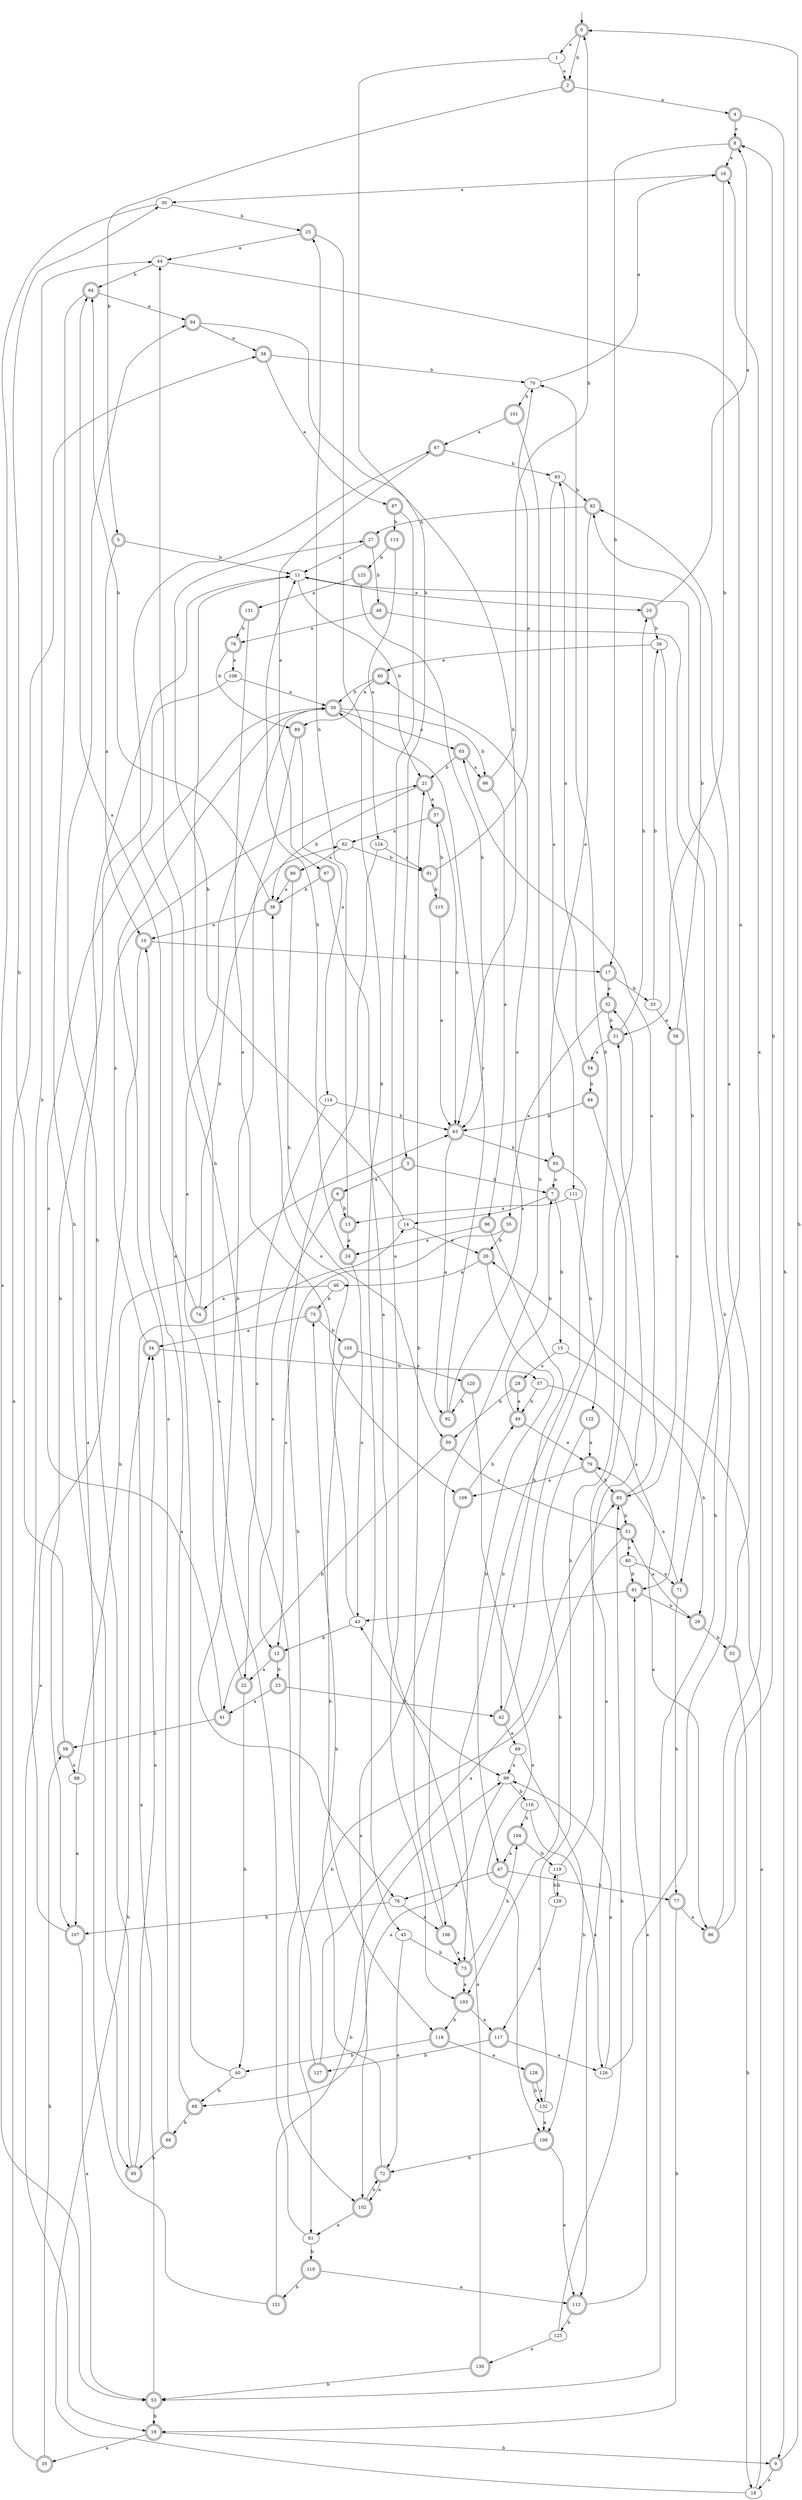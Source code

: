 digraph RandomDFA {
  __start0 [label="", shape=none];
  __start0 -> 0 [label=""];
  0 [shape=circle] [shape=doublecircle]
  0 -> 1 [label="a"]
  0 -> 2 [label="b"]
  1
  1 -> 2 [label="a"]
  1 -> 3 [label="b"]
  2 [shape=doublecircle]
  2 -> 4 [label="a"]
  2 -> 5 [label="b"]
  3 [shape=doublecircle]
  3 -> 6 [label="a"]
  3 -> 7 [label="b"]
  4 [shape=doublecircle]
  4 -> 8 [label="a"]
  4 -> 9 [label="b"]
  5 [shape=doublecircle]
  5 -> 10 [label="a"]
  5 -> 11 [label="b"]
  6 [shape=doublecircle]
  6 -> 12 [label="a"]
  6 -> 13 [label="b"]
  7 [shape=doublecircle]
  7 -> 14 [label="a"]
  7 -> 15 [label="b"]
  8 [shape=doublecircle]
  8 -> 16 [label="a"]
  8 -> 17 [label="b"]
  9 [shape=doublecircle]
  9 -> 18 [label="a"]
  9 -> 0 [label="b"]
  10 [shape=doublecircle]
  10 -> 19 [label="a"]
  10 -> 17 [label="b"]
  11
  11 -> 20 [label="a"]
  11 -> 21 [label="b"]
  12 [shape=doublecircle]
  12 -> 22 [label="a"]
  12 -> 23 [label="b"]
  13 [shape=doublecircle]
  13 -> 24 [label="a"]
  13 -> 25 [label="b"]
  14
  14 -> 26 [label="a"]
  14 -> 27 [label="b"]
  15
  15 -> 28 [label="a"]
  15 -> 29 [label="b"]
  16 [shape=doublecircle]
  16 -> 30 [label="a"]
  16 -> 31 [label="b"]
  17 [shape=doublecircle]
  17 -> 32 [label="a"]
  17 -> 33 [label="b"]
  18
  18 -> 26 [label="a"]
  18 -> 34 [label="b"]
  19 [shape=doublecircle]
  19 -> 35 [label="a"]
  19 -> 9 [label="b"]
  20 [shape=doublecircle]
  20 -> 8 [label="a"]
  20 -> 36 [label="b"]
  21 [shape=doublecircle]
  21 -> 37 [label="a"]
  21 -> 38 [label="b"]
  22 [shape=doublecircle]
  22 -> 39 [label="a"]
  22 -> 40 [label="b"]
  23 [shape=doublecircle]
  23 -> 41 [label="a"]
  23 -> 42 [label="b"]
  24 [shape=doublecircle]
  24 -> 43 [label="a"]
  24 -> 11 [label="b"]
  25 [shape=doublecircle]
  25 -> 44 [label="a"]
  25 -> 45 [label="b"]
  26 [shape=doublecircle]
  26 -> 46 [label="a"]
  26 -> 47 [label="b"]
  27 [shape=doublecircle]
  27 -> 11 [label="a"]
  27 -> 48 [label="b"]
  28 [shape=doublecircle]
  28 -> 49 [label="a"]
  28 -> 50 [label="b"]
  29 [shape=doublecircle]
  29 -> 51 [label="a"]
  29 -> 52 [label="b"]
  30
  30 -> 53 [label="a"]
  30 -> 25 [label="b"]
  31 [shape=doublecircle]
  31 -> 54 [label="a"]
  31 -> 20 [label="b"]
  32 [shape=doublecircle]
  32 -> 55 [label="a"]
  32 -> 31 [label="b"]
  33
  33 -> 56 [label="a"]
  33 -> 36 [label="b"]
  34 [shape=doublecircle]
  34 -> 21 [label="a"]
  34 -> 57 [label="b"]
  35 [shape=doublecircle]
  35 -> 58 [label="a"]
  35 -> 59 [label="b"]
  36
  36 -> 60 [label="a"]
  36 -> 61 [label="b"]
  37 [shape=doublecircle]
  37 -> 62 [label="a"]
  37 -> 63 [label="b"]
  38 [shape=doublecircle]
  38 -> 10 [label="a"]
  38 -> 64 [label="b"]
  39 [shape=doublecircle]
  39 -> 65 [label="a"]
  39 -> 66 [label="b"]
  40
  40 -> 67 [label="a"]
  40 -> 68 [label="b"]
  41 [shape=doublecircle]
  41 -> 39 [label="a"]
  41 -> 59 [label="b"]
  42 [shape=doublecircle]
  42 -> 69 [label="a"]
  42 -> 70 [label="b"]
  43
  43 -> 38 [label="a"]
  43 -> 12 [label="b"]
  44
  44 -> 71 [label="a"]
  44 -> 64 [label="b"]
  45
  45 -> 72 [label="a"]
  45 -> 73 [label="b"]
  46
  46 -> 74 [label="a"]
  46 -> 75 [label="b"]
  47 [shape=doublecircle]
  47 -> 76 [label="a"]
  47 -> 77 [label="b"]
  48 [shape=doublecircle]
  48 -> 78 [label="a"]
  48 -> 53 [label="b"]
  49 [shape=doublecircle]
  49 -> 79 [label="a"]
  49 -> 7 [label="b"]
  50 [shape=doublecircle]
  50 -> 51 [label="a"]
  50 -> 41 [label="b"]
  51 [shape=doublecircle]
  51 -> 80 [label="a"]
  51 -> 81 [label="b"]
  52 [shape=doublecircle]
  52 -> 82 [label="a"]
  52 -> 18 [label="b"]
  53 [shape=doublecircle]
  53 -> 14 [label="a"]
  53 -> 19 [label="b"]
  54 [shape=doublecircle]
  54 -> 83 [label="a"]
  54 -> 84 [label="b"]
  55 [shape=doublecircle]
  55 -> 12 [label="a"]
  55 -> 26 [label="b"]
  56 [shape=doublecircle]
  56 -> 85 [label="a"]
  56 -> 82 [label="b"]
  57
  57 -> 86 [label="a"]
  57 -> 49 [label="b"]
  58 [shape=doublecircle]
  58 -> 87 [label="a"]
  58 -> 70 [label="b"]
  59 [shape=doublecircle]
  59 -> 88 [label="a"]
  59 -> 30 [label="b"]
  60 [shape=doublecircle]
  60 -> 89 [label="a"]
  60 -> 39 [label="b"]
  61 [shape=doublecircle]
  61 -> 43 [label="a"]
  61 -> 29 [label="b"]
  62
  62 -> 90 [label="a"]
  62 -> 91 [label="b"]
  63 [shape=doublecircle]
  63 -> 92 [label="a"]
  63 -> 93 [label="b"]
  64 [shape=doublecircle]
  64 -> 94 [label="a"]
  64 -> 95 [label="b"]
  65 [shape=doublecircle]
  65 -> 66 [label="a"]
  65 -> 21 [label="b"]
  66 [shape=doublecircle]
  66 -> 96 [label="a"]
  66 -> 0 [label="b"]
  67 [shape=doublecircle]
  67 -> 97 [label="a"]
  67 -> 83 [label="b"]
  68 [shape=doublecircle]
  68 -> 10 [label="a"]
  68 -> 98 [label="b"]
  69
  69 -> 99 [label="a"]
  69 -> 100 [label="b"]
  70
  70 -> 16 [label="a"]
  70 -> 101 [label="b"]
  71 [shape=doublecircle]
  71 -> 79 [label="a"]
  71 -> 77 [label="b"]
  72 [shape=doublecircle]
  72 -> 102 [label="a"]
  72 -> 75 [label="b"]
  73 [shape=doublecircle]
  73 -> 103 [label="a"]
  73 -> 104 [label="b"]
  74 [shape=doublecircle]
  74 -> 64 [label="a"]
  74 -> 62 [label="b"]
  75 [shape=doublecircle]
  75 -> 34 [label="a"]
  75 -> 105 [label="b"]
  76
  76 -> 106 [label="a"]
  76 -> 107 [label="b"]
  77 [shape=doublecircle]
  77 -> 86 [label="a"]
  77 -> 19 [label="b"]
  78 [shape=doublecircle]
  78 -> 108 [label="a"]
  78 -> 89 [label="b"]
  79 [shape=doublecircle]
  79 -> 109 [label="a"]
  79 -> 85 [label="b"]
  80
  80 -> 71 [label="a"]
  80 -> 61 [label="b"]
  81
  81 -> 11 [label="a"]
  81 -> 110 [label="b"]
  82 [shape=doublecircle]
  82 -> 93 [label="a"]
  82 -> 27 [label="b"]
  83
  83 -> 111 [label="a"]
  83 -> 82 [label="b"]
  84 [shape=doublecircle]
  84 -> 112 [label="a"]
  84 -> 63 [label="b"]
  85 [shape=doublecircle]
  85 -> 65 [label="a"]
  85 -> 51 [label="b"]
  86 [shape=doublecircle]
  86 -> 16 [label="a"]
  86 -> 8 [label="b"]
  87 [shape=doublecircle]
  87 -> 103 [label="a"]
  87 -> 113 [label="b"]
  88
  88 -> 107 [label="a"]
  88 -> 63 [label="b"]
  89 [shape=doublecircle]
  89 -> 114 [label="a"]
  89 -> 76 [label="b"]
  90 [shape=doublecircle]
  90 -> 38 [label="a"]
  90 -> 50 [label="b"]
  91 [shape=doublecircle]
  91 -> 70 [label="a"]
  91 -> 115 [label="b"]
  92 [shape=doublecircle]
  92 -> 60 [label="a"]
  92 -> 39 [label="b"]
  93 [shape=doublecircle]
  93 -> 7 [label="a"]
  93 -> 73 [label="b"]
  94 [shape=doublecircle]
  94 -> 58 [label="a"]
  94 -> 63 [label="b"]
  95 [shape=doublecircle]
  95 -> 34 [label="a"]
  95 -> 94 [label="b"]
  96 [shape=doublecircle]
  96 -> 24 [label="a"]
  96 -> 42 [label="b"]
  97 [shape=doublecircle]
  97 -> 99 [label="a"]
  97 -> 38 [label="b"]
  98 [shape=doublecircle]
  98 -> 39 [label="a"]
  98 -> 95 [label="b"]
  99
  99 -> 68 [label="a"]
  99 -> 116 [label="b"]
  100 [shape=doublecircle]
  100 -> 112 [label="a"]
  100 -> 72 [label="b"]
  101 [shape=doublecircle]
  101 -> 67 [label="a"]
  101 -> 106 [label="b"]
  102 [shape=doublecircle]
  102 -> 81 [label="a"]
  102 -> 72 [label="b"]
  103 [shape=doublecircle]
  103 -> 117 [label="a"]
  103 -> 118 [label="b"]
  104 [shape=doublecircle]
  104 -> 47 [label="a"]
  104 -> 119 [label="b"]
  105 [shape=doublecircle]
  105 -> 120 [label="a"]
  105 -> 118 [label="b"]
  106 [shape=doublecircle]
  106 -> 73 [label="a"]
  106 -> 21 [label="b"]
  107 [shape=doublecircle]
  107 -> 53 [label="a"]
  107 -> 44 [label="b"]
  108
  108 -> 39 [label="a"]
  108 -> 107 [label="b"]
  109 [shape=doublecircle]
  109 -> 102 [label="a"]
  109 -> 49 [label="b"]
  110 [shape=doublecircle]
  110 -> 112 [label="a"]
  110 -> 121 [label="b"]
  111
  111 -> 13 [label="a"]
  111 -> 122 [label="b"]
  112 [shape=doublecircle]
  112 -> 61 [label="a"]
  112 -> 123 [label="b"]
  113 [shape=doublecircle]
  113 -> 124 [label="a"]
  113 -> 125 [label="b"]
  114
  114 -> 22 [label="a"]
  114 -> 63 [label="b"]
  115 [shape=doublecircle]
  115 -> 63 [label="a"]
  115 -> 37 [label="b"]
  116
  116 -> 126 [label="a"]
  116 -> 104 [label="b"]
  117 [shape=doublecircle]
  117 -> 126 [label="a"]
  117 -> 127 [label="b"]
  118 [shape=doublecircle]
  118 -> 128 [label="a"]
  118 -> 40 [label="b"]
  119
  119 -> 31 [label="a"]
  119 -> 129 [label="b"]
  120 [shape=doublecircle]
  120 -> 100 [label="a"]
  120 -> 92 [label="b"]
  121 [shape=doublecircle]
  121 -> 11 [label="a"]
  121 -> 99 [label="b"]
  122 [shape=doublecircle]
  122 -> 79 [label="a"]
  122 -> 103 [label="b"]
  123
  123 -> 130 [label="a"]
  123 -> 85 [label="b"]
  124
  124 -> 91 [label="a"]
  124 -> 102 [label="b"]
  125 [shape=doublecircle]
  125 -> 131 [label="a"]
  125 -> 63 [label="b"]
  126
  126 -> 99 [label="a"]
  126 -> 11 [label="b"]
  127 [shape=doublecircle]
  127 -> 85 [label="a"]
  127 -> 44 [label="b"]
  128 [shape=doublecircle]
  128 -> 132 [label="a"]
  128 -> 132 [label="b"]
  129
  129 -> 117 [label="a"]
  129 -> 119 [label="b"]
  130 [shape=doublecircle]
  130 -> 43 [label="a"]
  130 -> 53 [label="b"]
  131 [shape=doublecircle]
  131 -> 109 [label="a"]
  131 -> 78 [label="b"]
  132
  132 -> 100 [label="a"]
  132 -> 32 [label="b"]
}
